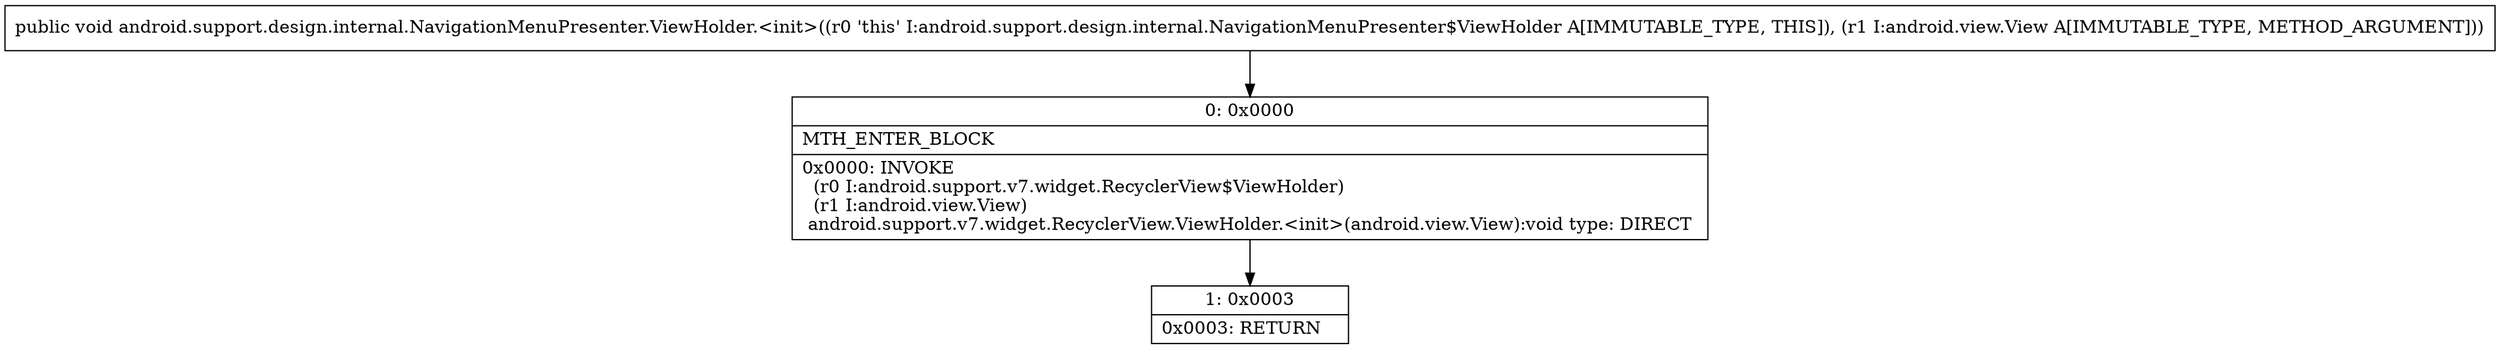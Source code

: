 digraph "CFG forandroid.support.design.internal.NavigationMenuPresenter.ViewHolder.\<init\>(Landroid\/view\/View;)V" {
Node_0 [shape=record,label="{0\:\ 0x0000|MTH_ENTER_BLOCK\l|0x0000: INVOKE  \l  (r0 I:android.support.v7.widget.RecyclerView$ViewHolder)\l  (r1 I:android.view.View)\l android.support.v7.widget.RecyclerView.ViewHolder.\<init\>(android.view.View):void type: DIRECT \l}"];
Node_1 [shape=record,label="{1\:\ 0x0003|0x0003: RETURN   \l}"];
MethodNode[shape=record,label="{public void android.support.design.internal.NavigationMenuPresenter.ViewHolder.\<init\>((r0 'this' I:android.support.design.internal.NavigationMenuPresenter$ViewHolder A[IMMUTABLE_TYPE, THIS]), (r1 I:android.view.View A[IMMUTABLE_TYPE, METHOD_ARGUMENT])) }"];
MethodNode -> Node_0;
Node_0 -> Node_1;
}

